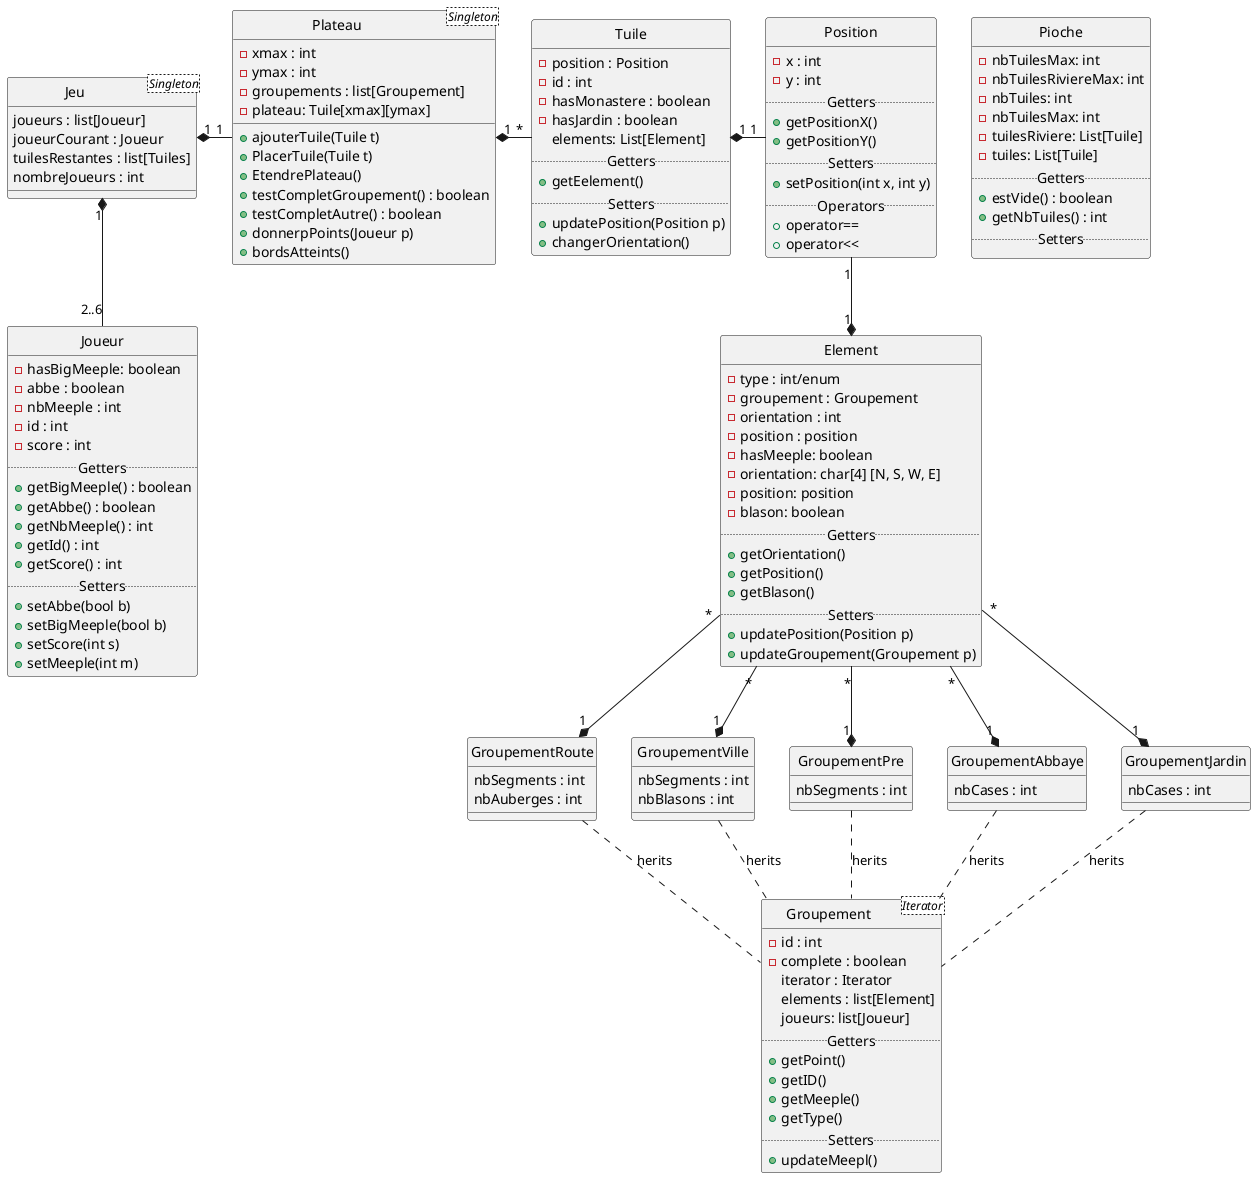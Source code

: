 @startuml
hide circle


class Jeu<Singleton> {
  joueurs : list[Joueur]
  joueurCourant : Joueur
  tuilesRestantes : list[Tuiles]
  nombreJoueurs : int
}

class Pioche {
  -nbTuilesMax: int
  -nbTuilesRiviereMax: int
  -nbTuiles: int
  -nbTuilesMax: int
  -tuilesRiviere: List[Tuile]
  -tuiles: List[Tuile]
  .. Getters ..
  + estVide() : boolean
  + getNbTuiles() : int
  .. Setters ..
}

class Plateau<Singleton> {
  -xmax : int
  -ymax : int
  -groupements : list[Groupement]
  -plateau: Tuile[xmax][ymax]
  +ajouterTuile(Tuile t)
  +PlacerTuile(Tuile t)
  +EtendrePlateau()
  +testCompletGroupement() : boolean
  +testCompletAutre() : boolean
  +donnerpPoints(Joueur p)
  +bordsAtteints()
}

class Joueur {
  -hasBigMeeple: boolean
  -abbe : boolean
  -nbMeeple : int
  -id : int
  -score : int
  .. Getters ..
  +getBigMeeple() : boolean
  +getAbbe() : boolean
  +getNbMeeple() : int
  +getId() : int
  +getScore() : int
  .. Setters ..
  +setAbbe(bool b)
  +setBigMeeple(bool b)
  +setScore(int s)
  +setMeeple(int m)
}

class Tuile {
  -position : Position
  -id : int
  -hasMonastere : boolean
  -hasJardin : boolean
  elements: List[Element]
  .. Getters ..
  + getEelement()
  .. Setters ..
  + updatePosition(Position p)
  + changerOrientation()
}

class Position {
  -x : int
  -y : int
  .. Getters ..
  +getPositionX()
  +getPositionY()
  .. Setters ..
  +setPosition(int x, int y)
  .. Operators ..
  + operator==
  + operator<<
}

class Element {
  -type : int/enum
  -groupement : Groupement
  -orientation : int
  -position : position
  -hasMeeple: boolean
  -orientation: char[4] [N, S, W, E]
  -position: position
  -blason: boolean
  .. Getters ..
  +getOrientation()
  +getPosition()
  +getBlason()
  .. Setters ..
  +updatePosition(Position p)
  +updateGroupement(Groupement p)
}

class Groupement<Iterator> {
  -id : int
  -complete : boolean
  iterator : Iterator
  elements : list[Element]
  joueurs: list[Joueur]
  .. Getters ..
  + getPoint()
  + getID()
  + getMeeple()
  + getType()
  .. Setters ..
  + updateMeepl()
}

class GroupementRoute {
  nbSegments : int
  nbAuberges : int
}

class GroupementVille {
  nbSegments : int
  nbBlasons : int
}

class GroupementPre {
  nbSegments : int
}

class GroupementAbbaye {
  nbCases : int
}

class GroupementJardin {
  nbCases : int
}

Jeu "1" *-- "2..6" Joueur
Jeu "1" *- "1" Plateau

Plateau "1" *- "*" Tuile
Tuile "1" *- "1" Position
Position "1" --* "1" Element

Element "*" --* "1" GroupementPre
Element "*" --* "1" GroupementVille
Element "*" --* "1" GroupementJardin
Element "*" --* "1" GroupementRoute
Element "*" --* "1" GroupementAbbaye

GroupementPre .. Groupement : herits
GroupementVille .. Groupement : herits
GroupementJardin .. Groupement : herits
GroupementRoute .. Groupement : herits
GroupementAbbaye .. Groupement : herits

@enduml
